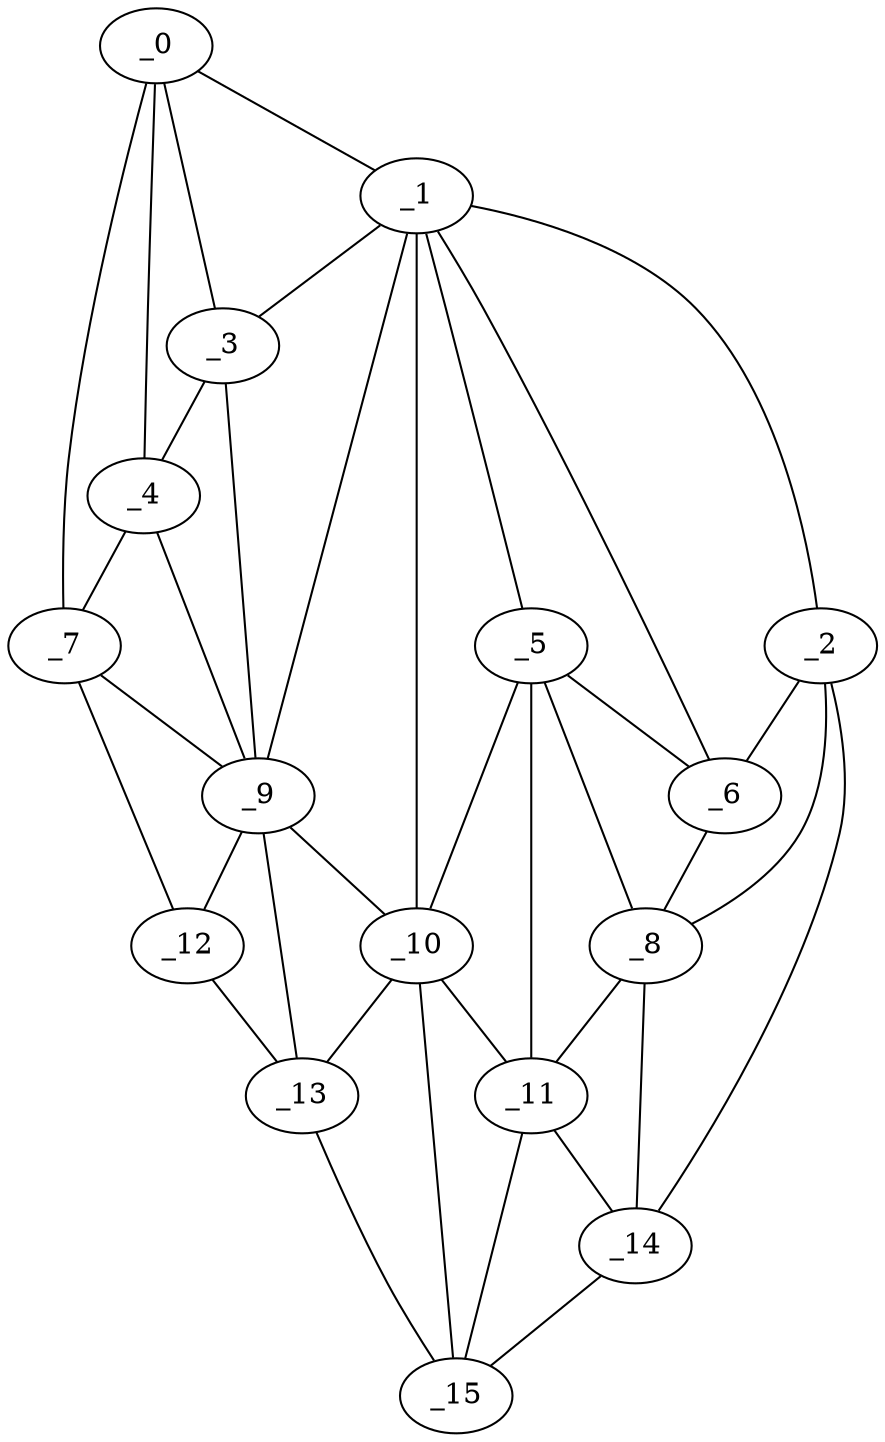 graph "obj17__240.gxl" {
	_0	 [x=46,
		y=2];
	_1	 [x=46,
		y=84];
	_0 -- _1	 [valence=1];
	_3	 [x=54,
		y=7];
	_0 -- _3	 [valence=1];
	_4	 [x=74,
		y=14];
	_0 -- _4	 [valence=2];
	_7	 [x=80,
		y=16];
	_0 -- _7	 [valence=1];
	_2	 [x=48,
		y=123];
	_1 -- _2	 [valence=1];
	_1 -- _3	 [valence=2];
	_5	 [x=75,
		y=87];
	_1 -- _5	 [valence=2];
	_6	 [x=76,
		y=103];
	_1 -- _6	 [valence=1];
	_9	 [x=83,
		y=30];
	_1 -- _9	 [valence=1];
	_10	 [x=83,
		y=70];
	_1 -- _10	 [valence=2];
	_2 -- _6	 [valence=1];
	_8	 [x=82,
		y=108];
	_2 -- _8	 [valence=2];
	_14	 [x=93,
		y=121];
	_2 -- _14	 [valence=1];
	_3 -- _4	 [valence=1];
	_3 -- _9	 [valence=2];
	_4 -- _7	 [valence=1];
	_4 -- _9	 [valence=2];
	_5 -- _6	 [valence=2];
	_5 -- _8	 [valence=2];
	_5 -- _10	 [valence=1];
	_11	 [x=89,
		y=110];
	_5 -- _11	 [valence=2];
	_6 -- _8	 [valence=2];
	_7 -- _9	 [valence=1];
	_12	 [x=91,
		y=33];
	_7 -- _12	 [valence=1];
	_8 -- _11	 [valence=2];
	_8 -- _14	 [valence=1];
	_9 -- _10	 [valence=2];
	_9 -- _12	 [valence=1];
	_13	 [x=93,
		y=44];
	_9 -- _13	 [valence=2];
	_10 -- _11	 [valence=2];
	_10 -- _13	 [valence=1];
	_15	 [x=94,
		y=52];
	_10 -- _15	 [valence=2];
	_11 -- _14	 [valence=2];
	_11 -- _15	 [valence=1];
	_12 -- _13	 [valence=1];
	_13 -- _15	 [valence=1];
	_14 -- _15	 [valence=1];
}

